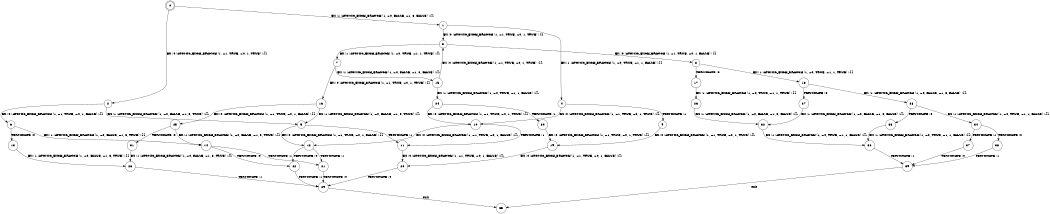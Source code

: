 digraph BCG {
size = "7, 10.5";
center = TRUE;
node [shape = circle];
0 [peripheries = 2];
0 -> 1 [label = "EX !1 !ATOMIC_EXCH_BRANCH (1, +0, FALSE, +1, 3, FALSE) !{}"];
0 -> 2 [label = "EX !0 !ATOMIC_EXCH_BRANCH (1, +1, TRUE, +0, 1, TRUE) !{}"];
1 -> 3 [label = "EX !0 !ATOMIC_EXCH_BRANCH (1, +1, TRUE, +0, 1, TRUE) !{}"];
1 -> 4 [label = "EX !1 !ATOMIC_EXCH_BRANCH (1, +0, TRUE, +1, 1, FALSE) !{}"];
2 -> 5 [label = "EX !1 !ATOMIC_EXCH_BRANCH (1, +0, FALSE, +1, 3, TRUE) !{}"];
2 -> 6 [label = "EX !0 !ATOMIC_EXCH_BRANCH (1, +1, TRUE, +0, 1, FALSE) !{}"];
3 -> 7 [label = "EX !1 !ATOMIC_EXCH_BRANCH (1, +0, TRUE, +1, 1, TRUE) !{}"];
3 -> 8 [label = "EX !0 !ATOMIC_EXCH_BRANCH (1, +1, TRUE, +0, 1, FALSE) !{}"];
4 -> 9 [label = "TERMINATE !1"];
4 -> 10 [label = "EX !0 !ATOMIC_EXCH_BRANCH (1, +1, TRUE, +0, 1, TRUE) !{}"];
5 -> 11 [label = "TERMINATE !1"];
5 -> 12 [label = "EX !0 !ATOMIC_EXCH_BRANCH (1, +1, TRUE, +0, 1, FALSE) !{}"];
6 -> 13 [label = "TERMINATE !0"];
6 -> 14 [label = "EX !1 !ATOMIC_EXCH_BRANCH (1, +0, FALSE, +1, 3, TRUE) !{}"];
7 -> 15 [label = "EX !1 !ATOMIC_EXCH_BRANCH (1, +0, FALSE, +1, 3, FALSE) !{}"];
7 -> 16 [label = "EX !0 !ATOMIC_EXCH_BRANCH (1, +1, TRUE, +0, 1, TRUE) !{}"];
8 -> 17 [label = "TERMINATE !0"];
8 -> 18 [label = "EX !1 !ATOMIC_EXCH_BRANCH (1, +0, TRUE, +1, 1, TRUE) !{}"];
9 -> 19 [label = "EX !0 !ATOMIC_EXCH_BRANCH (1, +1, TRUE, +0, 1, TRUE) !{}"];
10 -> 11 [label = "TERMINATE !1"];
10 -> 12 [label = "EX !0 !ATOMIC_EXCH_BRANCH (1, +1, TRUE, +0, 1, FALSE) !{}"];
11 -> 20 [label = "EX !0 !ATOMIC_EXCH_BRANCH (1, +1, TRUE, +0, 1, FALSE) !{}"];
12 -> 21 [label = "TERMINATE !1"];
12 -> 22 [label = "TERMINATE !0"];
13 -> 23 [label = "EX !1 !ATOMIC_EXCH_BRANCH (1, +0, FALSE, +1, 3, TRUE) !{}"];
14 -> 21 [label = "TERMINATE !1"];
14 -> 22 [label = "TERMINATE !0"];
15 -> 24 [label = "EX !1 !ATOMIC_EXCH_BRANCH (1, +0, TRUE, +1, 1, FALSE) !{}"];
15 -> 3 [label = "EX !0 !ATOMIC_EXCH_BRANCH (1, +1, TRUE, +0, 1, TRUE) !{}"];
16 -> 5 [label = "EX !1 !ATOMIC_EXCH_BRANCH (1, +0, FALSE, +1, 3, TRUE) !{}"];
16 -> 25 [label = "EX !0 !ATOMIC_EXCH_BRANCH (1, +1, TRUE, +0, 1, FALSE) !{}"];
17 -> 26 [label = "EX !1 !ATOMIC_EXCH_BRANCH (1, +0, TRUE, +1, 1, TRUE) !{}"];
18 -> 27 [label = "TERMINATE !0"];
18 -> 28 [label = "EX !1 !ATOMIC_EXCH_BRANCH (1, +0, FALSE, +1, 3, FALSE) !{}"];
19 -> 20 [label = "EX !0 !ATOMIC_EXCH_BRANCH (1, +1, TRUE, +0, 1, FALSE) !{}"];
20 -> 29 [label = "TERMINATE !0"];
21 -> 29 [label = "TERMINATE !0"];
22 -> 29 [label = "TERMINATE !1"];
23 -> 29 [label = "TERMINATE !1"];
24 -> 30 [label = "TERMINATE !1"];
24 -> 10 [label = "EX !0 !ATOMIC_EXCH_BRANCH (1, +1, TRUE, +0, 1, TRUE) !{}"];
25 -> 31 [label = "TERMINATE !0"];
25 -> 14 [label = "EX !1 !ATOMIC_EXCH_BRANCH (1, +0, FALSE, +1, 3, TRUE) !{}"];
26 -> 32 [label = "EX !1 !ATOMIC_EXCH_BRANCH (1, +0, FALSE, +1, 3, FALSE) !{}"];
27 -> 32 [label = "EX !1 !ATOMIC_EXCH_BRANCH (1, +0, FALSE, +1, 3, FALSE) !{}"];
28 -> 33 [label = "TERMINATE !0"];
28 -> 34 [label = "EX !1 !ATOMIC_EXCH_BRANCH (1, +0, TRUE, +1, 1, FALSE) !{}"];
29 -> 35 [label = "exit"];
30 -> 19 [label = "EX !0 !ATOMIC_EXCH_BRANCH (1, +1, TRUE, +0, 1, TRUE) !{}"];
31 -> 23 [label = "EX !1 !ATOMIC_EXCH_BRANCH (1, +0, FALSE, +1, 3, TRUE) !{}"];
32 -> 36 [label = "EX !1 !ATOMIC_EXCH_BRANCH (1, +0, TRUE, +1, 1, FALSE) !{}"];
33 -> 36 [label = "EX !1 !ATOMIC_EXCH_BRANCH (1, +0, TRUE, +1, 1, FALSE) !{}"];
34 -> 37 [label = "TERMINATE !1"];
34 -> 38 [label = "TERMINATE !0"];
36 -> 39 [label = "TERMINATE !1"];
37 -> 39 [label = "TERMINATE !0"];
38 -> 39 [label = "TERMINATE !1"];
39 -> 35 [label = "exit"];
}
